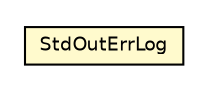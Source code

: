 #!/usr/local/bin/dot
#
# Class diagram 
# Generated by UMLGraph version 5.1 (http://www.umlgraph.org/)
#

digraph G {
	edge [fontname="Helvetica",fontsize=10,labelfontname="Helvetica",labelfontsize=10];
	node [fontname="Helvetica",fontsize=10,shape=plaintext];
	nodesep=0.25;
	ranksep=0.5;
	// com.connectlife.coreserver.tools.errormanagement.StdOutErrLog
	c579 [label=<<table title="com.connectlife.coreserver.tools.errormanagement.StdOutErrLog" border="0" cellborder="1" cellspacing="0" cellpadding="2" port="p" bgcolor="lemonChiffon" href="./StdOutErrLog.html">
		<tr><td><table border="0" cellspacing="0" cellpadding="1">
<tr><td align="center" balign="center"> StdOutErrLog </td></tr>
		</table></td></tr>
		</table>>, fontname="Helvetica", fontcolor="black", fontsize=9.0];
}

